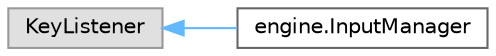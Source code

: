 digraph "Graphical Class Hierarchy"
{
 // LATEX_PDF_SIZE
  bgcolor="transparent";
  edge [fontname=Helvetica,fontsize=10,labelfontname=Helvetica,labelfontsize=10];
  node [fontname=Helvetica,fontsize=10,shape=box,height=0.2,width=0.4];
  rankdir="LR";
  Node0 [id="Node000000",label="KeyListener",height=0.2,width=0.4,color="grey60", fillcolor="#E0E0E0", style="filled",tooltip=" "];
  Node0 -> Node1 [id="edge16_Node000000_Node000001",dir="back",color="steelblue1",style="solid",tooltip=" "];
  Node1 [id="Node000001",label="engine.InputManager",height=0.2,width=0.4,color="grey40", fillcolor="white", style="filled",URL="$classengine_1_1_input_manager.html",tooltip="Manages keyboard input for the provided screen."];
}
